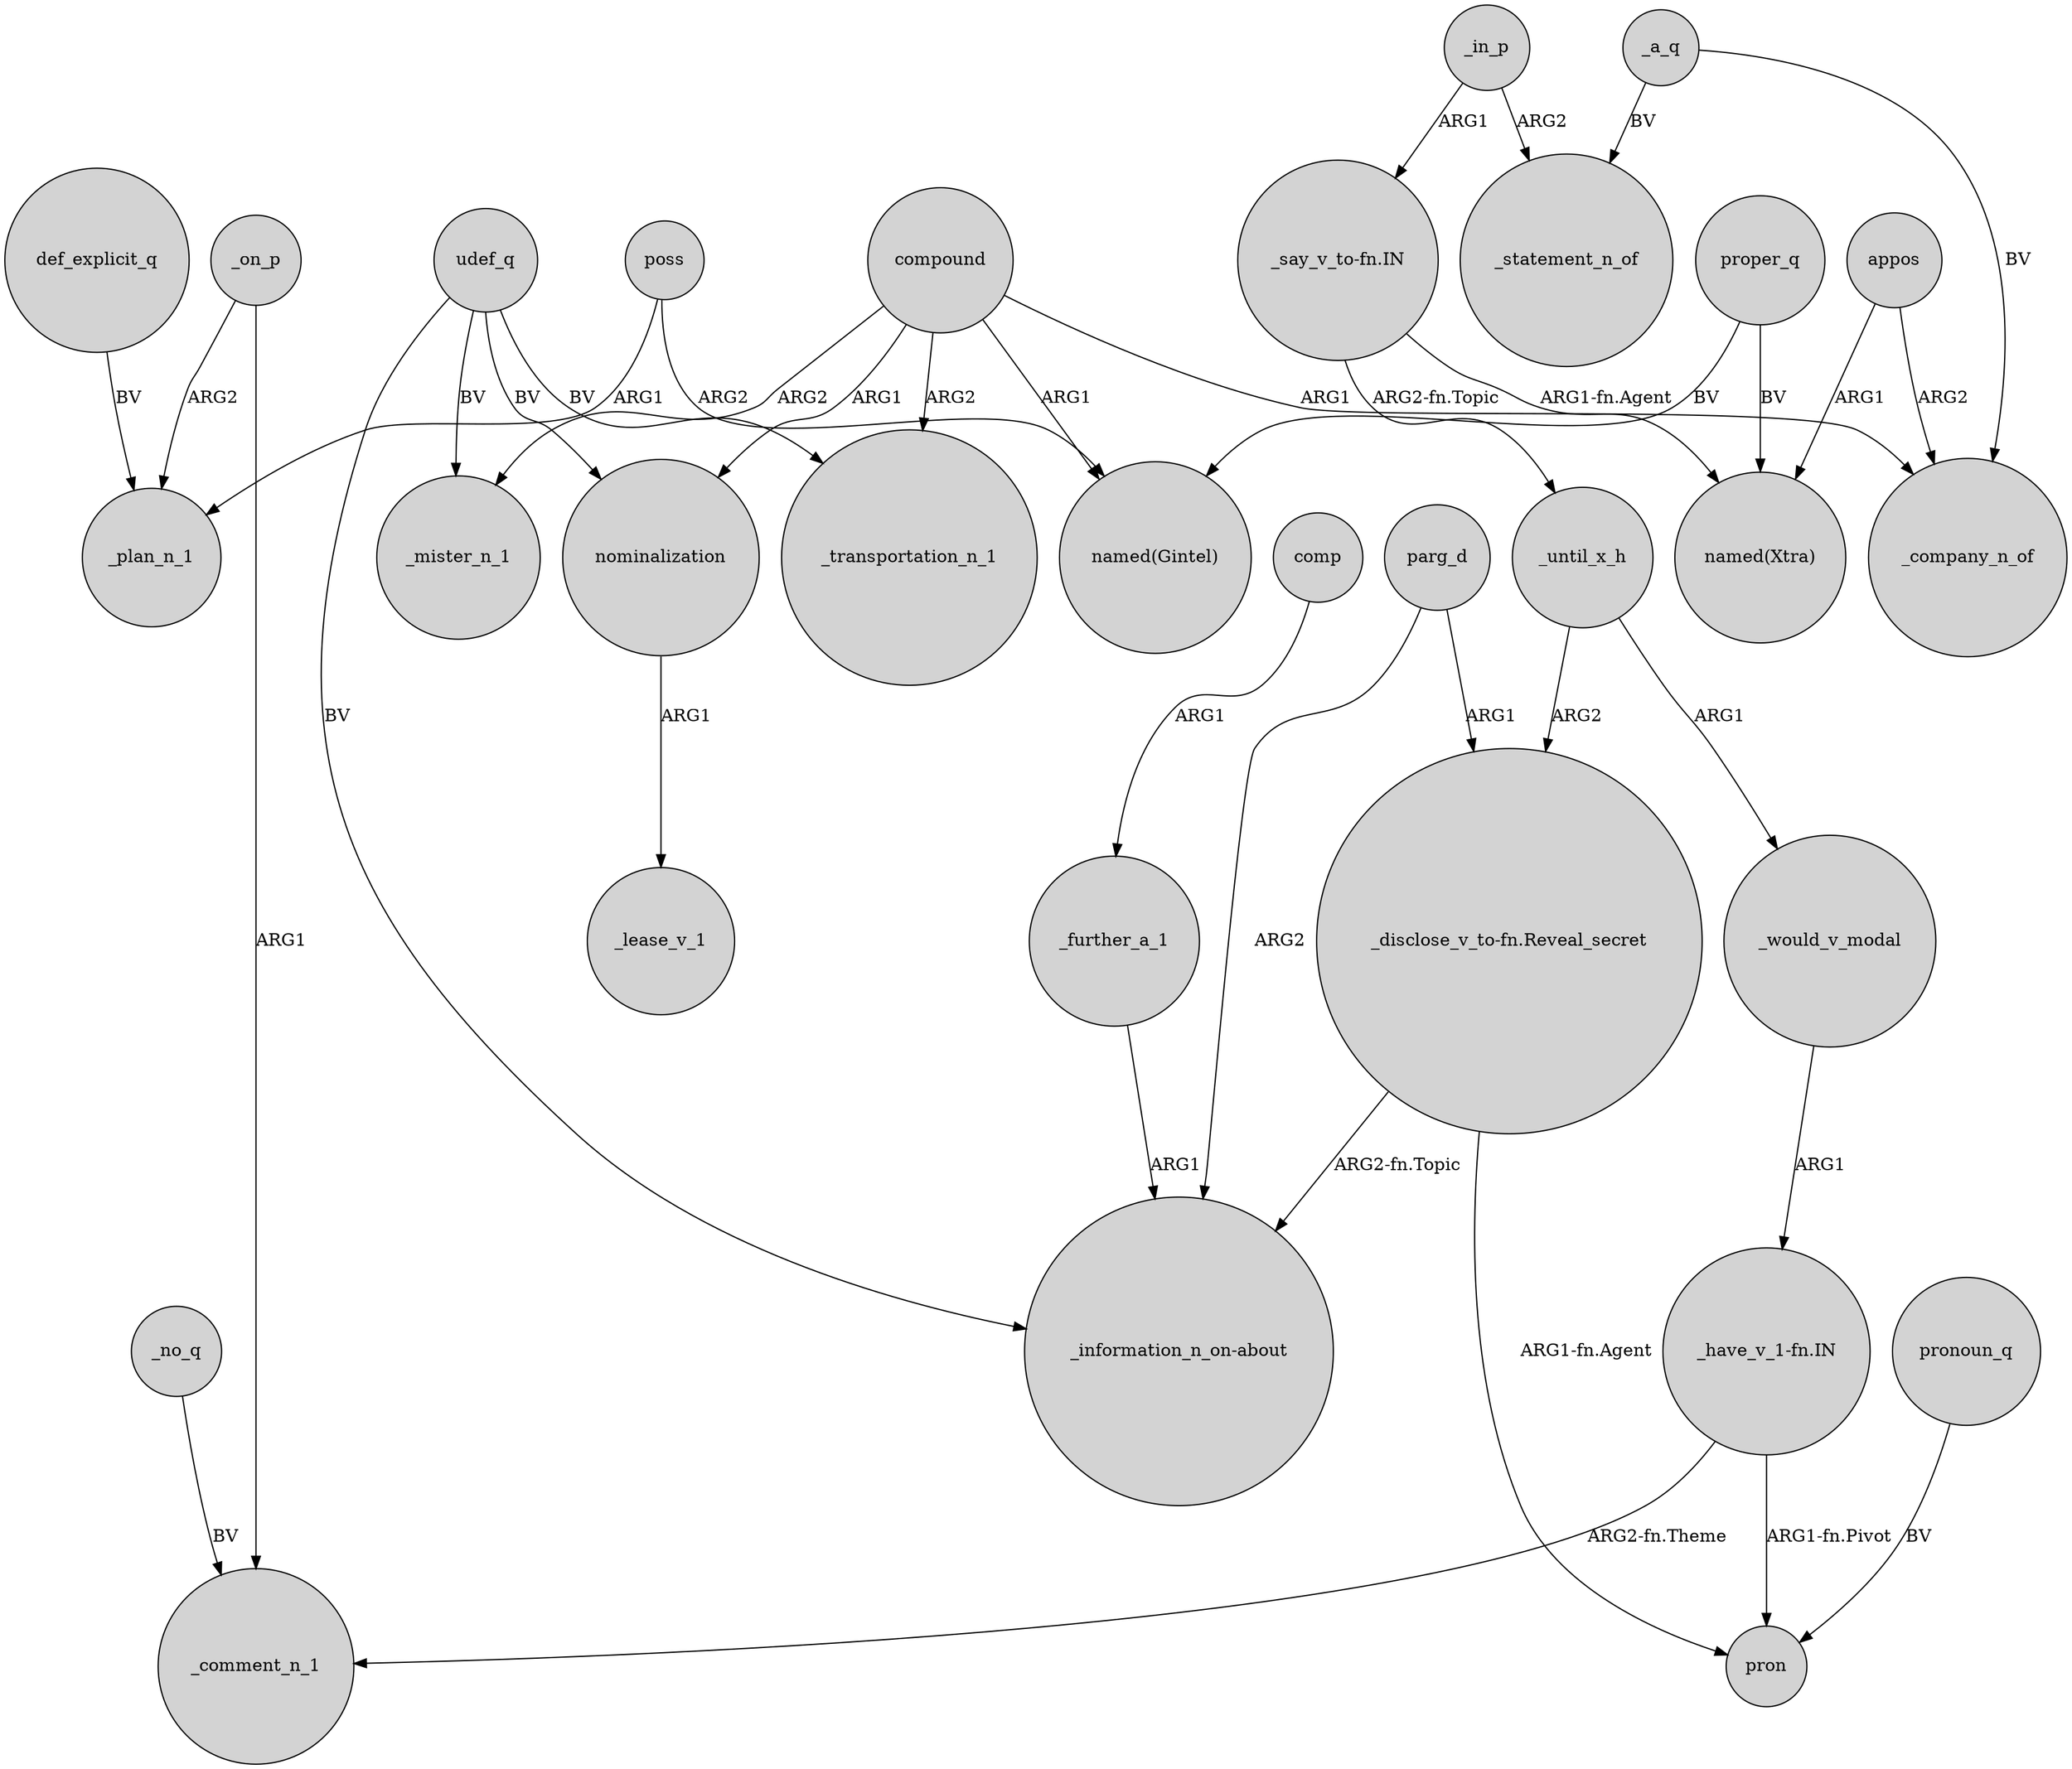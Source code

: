 digraph {
	node [shape=circle style=filled]
	poss -> _plan_n_1 [label=ARG1]
	_no_q -> _comment_n_1 [label=BV]
	_on_p -> _comment_n_1 [label=ARG1]
	poss -> "named(Gintel)" [label=ARG2]
	udef_q -> _transportation_n_1 [label=BV]
	_further_a_1 -> "_information_n_on-about" [label=ARG1]
	_in_p -> "_say_v_to-fn.IN" [label=ARG1]
	_until_x_h -> _would_v_modal [label=ARG1]
	compound -> _mister_n_1 [label=ARG2]
	def_explicit_q -> _plan_n_1 [label=BV]
	compound -> _transportation_n_1 [label=ARG2]
	udef_q -> _mister_n_1 [label=BV]
	_a_q -> _statement_n_of [label=BV]
	"_have_v_1-fn.IN" -> pron [label="ARG1-fn.Pivot"]
	udef_q -> "_information_n_on-about" [label=BV]
	_on_p -> _plan_n_1 [label=ARG2]
	parg_d -> "_disclose_v_to-fn.Reveal_secret" [label=ARG1]
	compound -> _company_n_of [label=ARG1]
	pronoun_q -> pron [label=BV]
	compound -> "named(Gintel)" [label=ARG1]
	proper_q -> "named(Xtra)" [label=BV]
	comp -> _further_a_1 [label=ARG1]
	appos -> _company_n_of [label=ARG2]
	"_say_v_to-fn.IN" -> "named(Xtra)" [label="ARG1-fn.Agent"]
	_would_v_modal -> "_have_v_1-fn.IN" [label=ARG1]
	"_disclose_v_to-fn.Reveal_secret" -> "_information_n_on-about" [label="ARG2-fn.Topic"]
	udef_q -> nominalization [label=BV]
	_a_q -> _company_n_of [label=BV]
	"_say_v_to-fn.IN" -> _until_x_h [label="ARG2-fn.Topic"]
	_in_p -> _statement_n_of [label=ARG2]
	"_have_v_1-fn.IN" -> _comment_n_1 [label="ARG2-fn.Theme"]
	nominalization -> _lease_v_1 [label=ARG1]
	proper_q -> "named(Gintel)" [label=BV]
	compound -> nominalization [label=ARG1]
	parg_d -> "_information_n_on-about" [label=ARG2]
	_until_x_h -> "_disclose_v_to-fn.Reveal_secret" [label=ARG2]
	"_disclose_v_to-fn.Reveal_secret" -> pron [label="ARG1-fn.Agent"]
	appos -> "named(Xtra)" [label=ARG1]
}
